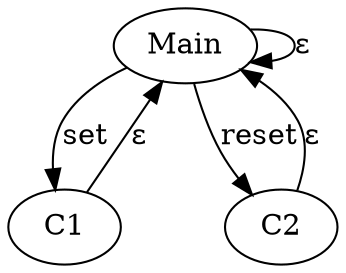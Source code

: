 digraph asyn {
        Main -> C1 [label=set]
        C1 -> Main [label="&epsilon;"]
        Main -> C2 [label=reset]
        C2 -> Main [label="&epsilon;"]
        Main -> Main [label="&epsilon;"]
}